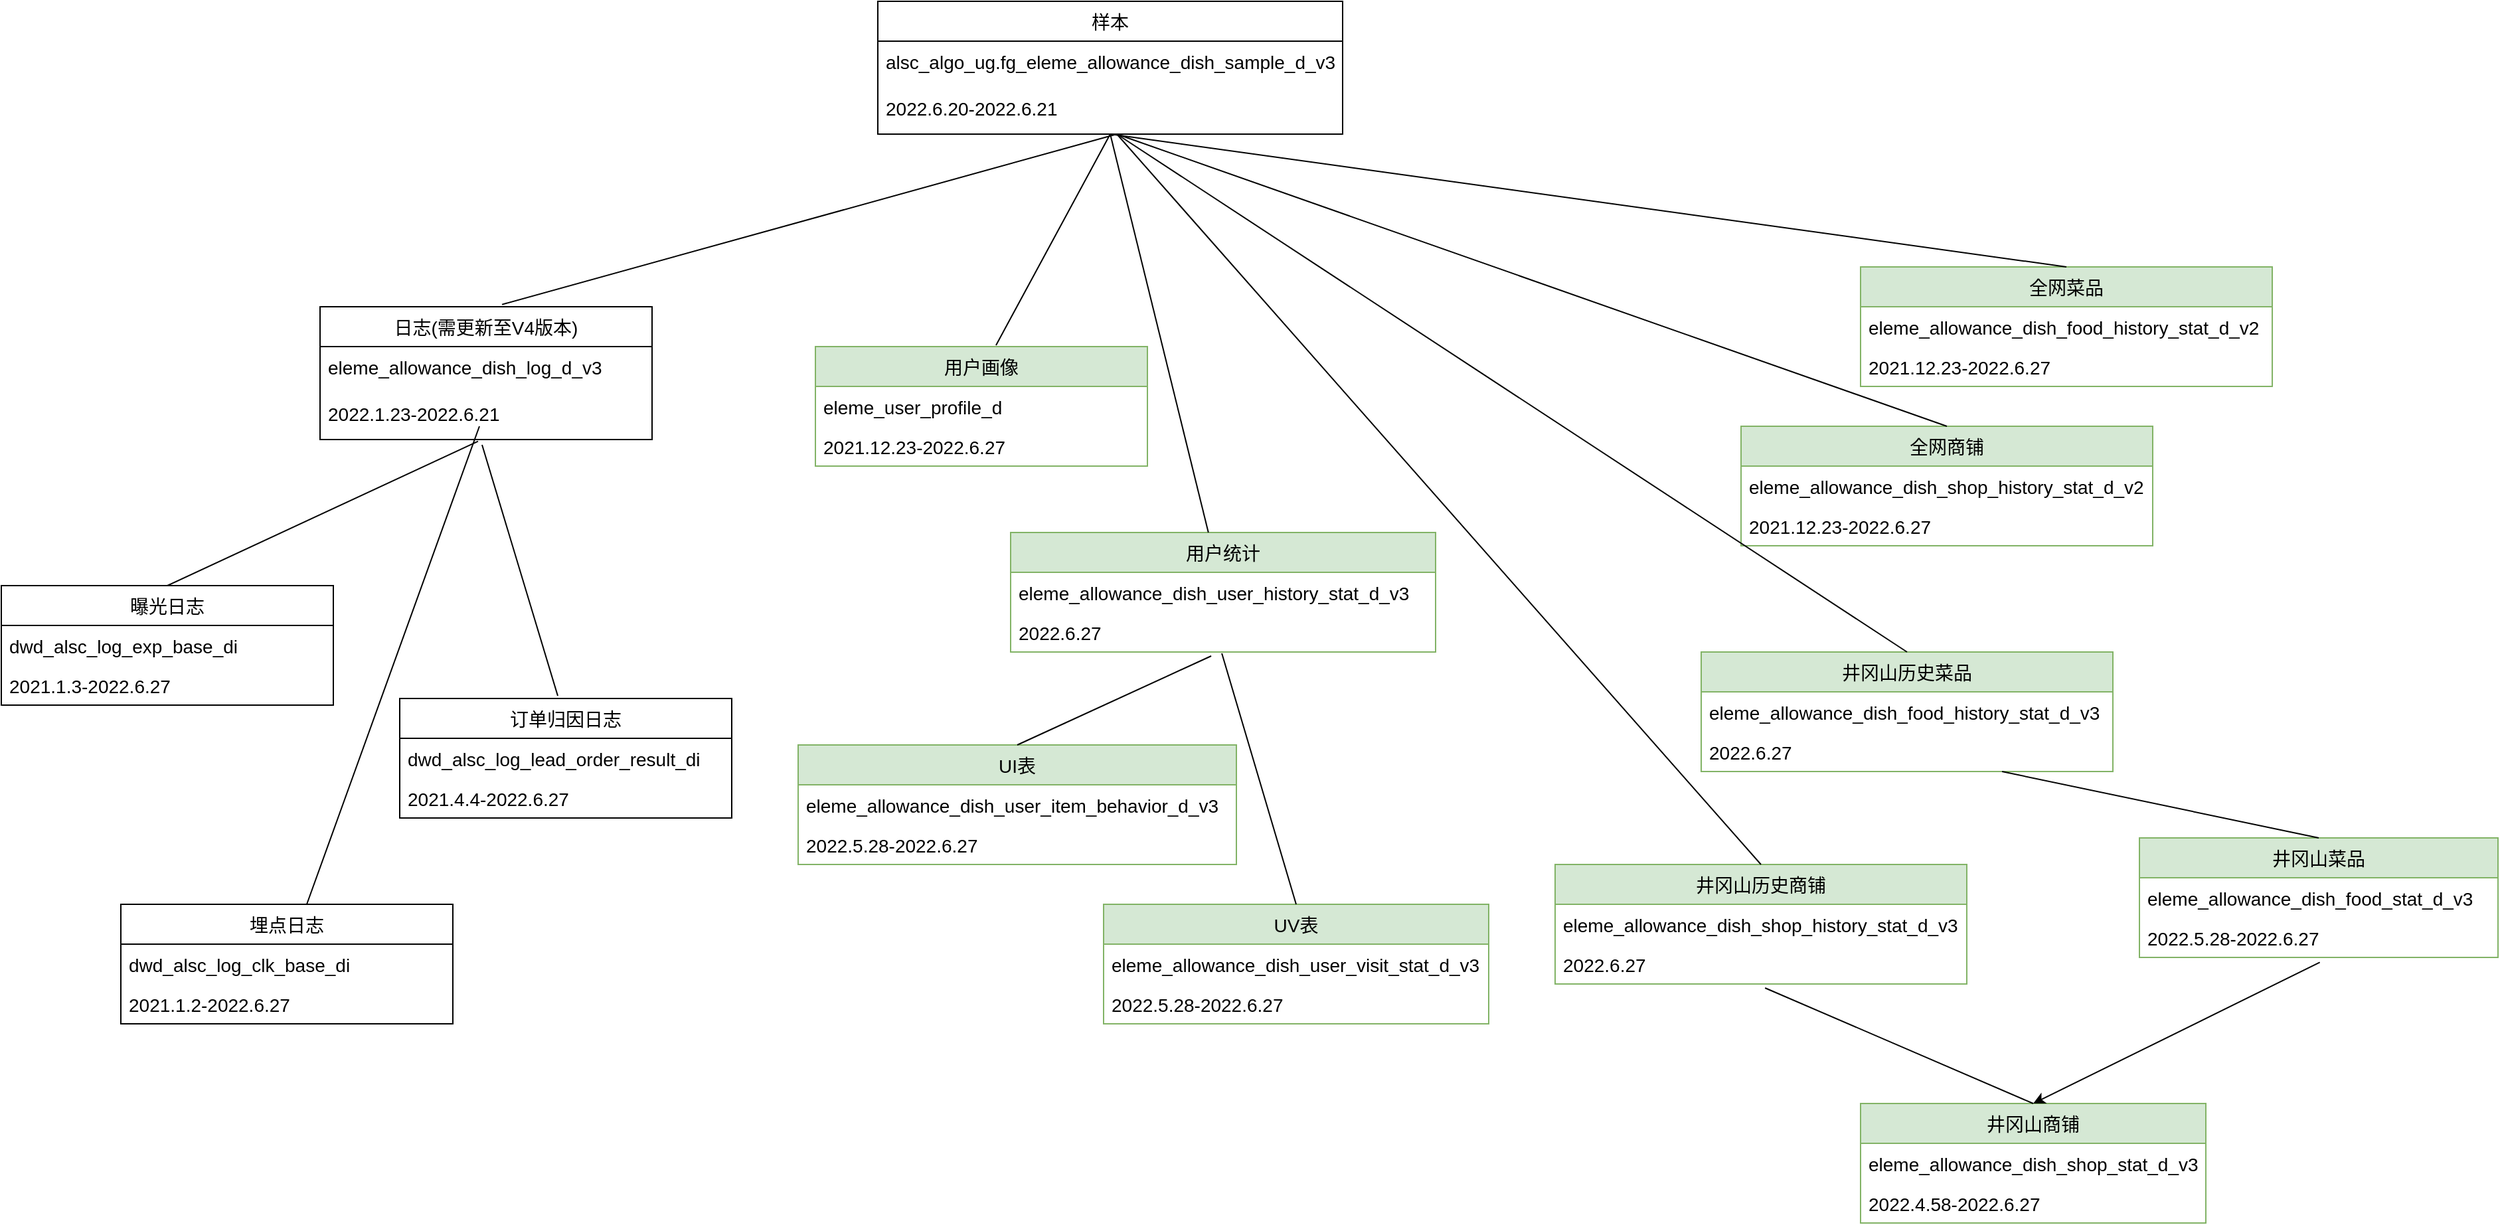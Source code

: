 <mxfile version="20.0.3" type="github">
  <diagram id="B8uwFWocY-uwwRqm4x8P" name="Page-1">
    <mxGraphModel dx="2253" dy="794" grid="1" gridSize="10" guides="1" tooltips="1" connect="1" arrows="1" fold="1" page="1" pageScale="1" pageWidth="827" pageHeight="1169" math="0" shadow="0">
      <root>
        <mxCell id="0" />
        <mxCell id="1" parent="0" />
        <mxCell id="QJylgjxsBixMPj3OxCuE-1" value="日志(需更新至V4版本)" style="swimlane;fontStyle=0;childLayout=stackLayout;horizontal=1;startSize=30;horizontalStack=0;resizeParent=1;resizeParentMax=0;resizeLast=0;collapsible=1;marginBottom=0;fontSize=14;" parent="1" vertex="1">
          <mxGeometry x="40" y="244" width="250" height="100" as="geometry" />
        </mxCell>
        <mxCell id="QJylgjxsBixMPj3OxCuE-2" value="eleme_allowance_dish_log_d_v3" style="text;align=left;verticalAlign=middle;spacingLeft=4;spacingRight=4;overflow=hidden;points=[[0,0.5],[1,0.5]];portConstraint=eastwest;rotatable=0;fontSize=14;" parent="QJylgjxsBixMPj3OxCuE-1" vertex="1">
          <mxGeometry y="30" width="250" height="30" as="geometry" />
        </mxCell>
        <mxCell id="QJylgjxsBixMPj3OxCuE-3" value="2022.1.23-2022.6.21" style="text;align=left;verticalAlign=middle;spacingLeft=4;spacingRight=4;overflow=hidden;points=[[0,0.5],[1,0.5]];portConstraint=eastwest;rotatable=0;fontSize=14;" parent="QJylgjxsBixMPj3OxCuE-1" vertex="1">
          <mxGeometry y="60" width="250" height="40" as="geometry" />
        </mxCell>
        <mxCell id="QJylgjxsBixMPj3OxCuE-4" value="井冈山历史菜品" style="swimlane;fontStyle=0;childLayout=stackLayout;horizontal=1;startSize=30;horizontalStack=0;resizeParent=1;resizeParentMax=0;resizeLast=0;collapsible=1;marginBottom=0;fontSize=14;fillColor=#d5e8d4;strokeColor=#82b366;" parent="1" vertex="1">
          <mxGeometry x="1080" y="504" width="310" height="90" as="geometry" />
        </mxCell>
        <mxCell id="QJylgjxsBixMPj3OxCuE-5" value="eleme_allowance_dish_food_history_stat_d_v3" style="text;strokeColor=none;fillColor=none;align=left;verticalAlign=middle;spacingLeft=4;spacingRight=4;overflow=hidden;points=[[0,0.5],[1,0.5]];portConstraint=eastwest;rotatable=0;fontSize=14;" parent="QJylgjxsBixMPj3OxCuE-4" vertex="1">
          <mxGeometry y="30" width="310" height="30" as="geometry" />
        </mxCell>
        <mxCell id="QJylgjxsBixMPj3OxCuE-6" value="2022.6.27" style="text;strokeColor=none;fillColor=none;align=left;verticalAlign=middle;spacingLeft=4;spacingRight=4;overflow=hidden;points=[[0,0.5],[1,0.5]];portConstraint=eastwest;rotatable=0;fontSize=14;" parent="QJylgjxsBixMPj3OxCuE-4" vertex="1">
          <mxGeometry y="60" width="310" height="30" as="geometry" />
        </mxCell>
        <mxCell id="QJylgjxsBixMPj3OxCuE-7" value="" style="endArrow=none;html=1;rounded=0;exitX=0.548;exitY=-0.017;exitDx=0;exitDy=0;exitPerimeter=0;" parent="1" source="QJylgjxsBixMPj3OxCuE-1" edge="1">
          <mxGeometry width="50" height="50" relative="1" as="geometry">
            <mxPoint x="570" y="204" as="sourcePoint" />
            <mxPoint x="640" y="114" as="targetPoint" />
          </mxGeometry>
        </mxCell>
        <mxCell id="QJylgjxsBixMPj3OxCuE-8" value="曝光日志" style="swimlane;fontStyle=0;childLayout=stackLayout;horizontal=1;startSize=30;horizontalStack=0;resizeParent=1;resizeParentMax=0;resizeLast=0;collapsible=1;marginBottom=0;fontSize=14;" parent="1" vertex="1">
          <mxGeometry x="-200" y="454" width="250" height="90" as="geometry" />
        </mxCell>
        <mxCell id="QJylgjxsBixMPj3OxCuE-9" value="dwd_alsc_log_exp_base_di" style="text;align=left;verticalAlign=middle;spacingLeft=4;spacingRight=4;overflow=hidden;points=[[0,0.5],[1,0.5]];portConstraint=eastwest;rotatable=0;fontSize=14;" parent="QJylgjxsBixMPj3OxCuE-8" vertex="1">
          <mxGeometry y="30" width="250" height="30" as="geometry" />
        </mxCell>
        <mxCell id="QJylgjxsBixMPj3OxCuE-10" value="2021.1.3-2022.6.27" style="text;align=left;verticalAlign=middle;spacingLeft=4;spacingRight=4;overflow=hidden;points=[[0,0.5],[1,0.5]];portConstraint=eastwest;rotatable=0;fontSize=14;" parent="QJylgjxsBixMPj3OxCuE-8" vertex="1">
          <mxGeometry y="60" width="250" height="30" as="geometry" />
        </mxCell>
        <mxCell id="QJylgjxsBixMPj3OxCuE-12" value="订单归因日志" style="swimlane;fontStyle=0;childLayout=stackLayout;horizontal=1;startSize=30;horizontalStack=0;resizeParent=1;resizeParentMax=0;resizeLast=0;collapsible=1;marginBottom=0;fontSize=14;" parent="1" vertex="1">
          <mxGeometry x="100" y="539" width="250" height="90" as="geometry" />
        </mxCell>
        <mxCell id="QJylgjxsBixMPj3OxCuE-13" value="dwd_alsc_log_lead_order_result_di" style="text;align=left;verticalAlign=middle;spacingLeft=4;spacingRight=4;overflow=hidden;points=[[0,0.5],[1,0.5]];portConstraint=eastwest;rotatable=0;fontSize=14;" parent="QJylgjxsBixMPj3OxCuE-12" vertex="1">
          <mxGeometry y="30" width="250" height="30" as="geometry" />
        </mxCell>
        <mxCell id="QJylgjxsBixMPj3OxCuE-14" value="2021.4.4-2022.6.27" style="text;align=left;verticalAlign=middle;spacingLeft=4;spacingRight=4;overflow=hidden;points=[[0,0.5],[1,0.5]];portConstraint=eastwest;rotatable=0;fontSize=14;" parent="QJylgjxsBixMPj3OxCuE-12" vertex="1">
          <mxGeometry y="60" width="250" height="30" as="geometry" />
        </mxCell>
        <mxCell id="QJylgjxsBixMPj3OxCuE-15" value="埋点日志" style="swimlane;fontStyle=0;childLayout=stackLayout;horizontal=1;startSize=30;horizontalStack=0;resizeParent=1;resizeParentMax=0;resizeLast=0;collapsible=1;marginBottom=0;fontSize=14;" parent="1" vertex="1">
          <mxGeometry x="-110" y="694" width="250" height="90" as="geometry" />
        </mxCell>
        <mxCell id="QJylgjxsBixMPj3OxCuE-16" value="dwd_alsc_log_clk_base_di" style="text;align=left;verticalAlign=middle;spacingLeft=4;spacingRight=4;overflow=hidden;points=[[0,0.5],[1,0.5]];portConstraint=eastwest;rotatable=0;fontSize=14;" parent="QJylgjxsBixMPj3OxCuE-15" vertex="1">
          <mxGeometry y="30" width="250" height="30" as="geometry" />
        </mxCell>
        <mxCell id="QJylgjxsBixMPj3OxCuE-17" value="2021.1.2-2022.6.27" style="text;align=left;verticalAlign=middle;spacingLeft=4;spacingRight=4;overflow=hidden;points=[[0,0.5],[1,0.5]];portConstraint=eastwest;rotatable=0;fontSize=14;" parent="QJylgjxsBixMPj3OxCuE-15" vertex="1">
          <mxGeometry y="60" width="250" height="30" as="geometry" />
        </mxCell>
        <mxCell id="QJylgjxsBixMPj3OxCuE-18" value="" style="endArrow=none;html=1;rounded=0;entryX=0.476;entryY=1.033;entryDx=0;entryDy=0;entryPerimeter=0;exitX=0.5;exitY=0;exitDx=0;exitDy=0;" parent="1" source="QJylgjxsBixMPj3OxCuE-8" target="QJylgjxsBixMPj3OxCuE-3" edge="1">
          <mxGeometry width="50" height="50" relative="1" as="geometry">
            <mxPoint x="170" y="414" as="sourcePoint" />
            <mxPoint x="220" y="364" as="targetPoint" />
          </mxGeometry>
        </mxCell>
        <mxCell id="QJylgjxsBixMPj3OxCuE-19" value="" style="endArrow=none;html=1;rounded=0;exitX=0.56;exitY=0;exitDx=0;exitDy=0;exitPerimeter=0;" parent="1" source="QJylgjxsBixMPj3OxCuE-15" edge="1">
          <mxGeometry width="50" height="50" relative="1" as="geometry">
            <mxPoint x="130" y="424" as="sourcePoint" />
            <mxPoint x="160" y="334" as="targetPoint" />
          </mxGeometry>
        </mxCell>
        <mxCell id="QJylgjxsBixMPj3OxCuE-20" value="" style="endArrow=none;html=1;rounded=0;entryX=0.488;entryY=1.1;entryDx=0;entryDy=0;entryPerimeter=0;exitX=0.476;exitY=-0.022;exitDx=0;exitDy=0;exitPerimeter=0;" parent="1" source="QJylgjxsBixMPj3OxCuE-12" target="QJylgjxsBixMPj3OxCuE-3" edge="1">
          <mxGeometry width="50" height="50" relative="1" as="geometry">
            <mxPoint x="240" y="424" as="sourcePoint" />
            <mxPoint x="290" y="374" as="targetPoint" />
          </mxGeometry>
        </mxCell>
        <mxCell id="QJylgjxsBixMPj3OxCuE-21" value="" style="endArrow=none;html=1;rounded=0;entryX=0.5;entryY=1;entryDx=0;entryDy=0;exitX=0.544;exitY=-0.011;exitDx=0;exitDy=0;exitPerimeter=0;" parent="1" source="QJylgjxsBixMPj3OxCuE-22" edge="1">
          <mxGeometry width="50" height="50" relative="1" as="geometry">
            <mxPoint x="615" y="244" as="sourcePoint" />
            <mxPoint x="635" y="114" as="targetPoint" />
          </mxGeometry>
        </mxCell>
        <mxCell id="QJylgjxsBixMPj3OxCuE-22" value="用户画像" style="swimlane;fontStyle=0;childLayout=stackLayout;horizontal=1;startSize=30;horizontalStack=0;resizeParent=1;resizeParentMax=0;resizeLast=0;collapsible=1;marginBottom=0;fontSize=14;fillColor=#d5e8d4;strokeColor=#82b366;" parent="1" vertex="1">
          <mxGeometry x="413" y="274" width="250" height="90" as="geometry" />
        </mxCell>
        <mxCell id="QJylgjxsBixMPj3OxCuE-23" value="eleme_user_profile_d" style="text;strokeColor=none;fillColor=none;align=left;verticalAlign=middle;spacingLeft=4;spacingRight=4;overflow=hidden;points=[[0,0.5],[1,0.5]];portConstraint=eastwest;rotatable=0;fontSize=14;" parent="QJylgjxsBixMPj3OxCuE-22" vertex="1">
          <mxGeometry y="30" width="250" height="30" as="geometry" />
        </mxCell>
        <mxCell id="QJylgjxsBixMPj3OxCuE-24" value="2021.12.23-2022.6.27" style="text;strokeColor=none;fillColor=none;align=left;verticalAlign=middle;spacingLeft=4;spacingRight=4;overflow=hidden;points=[[0,0.5],[1,0.5]];portConstraint=eastwest;rotatable=0;fontSize=14;" parent="QJylgjxsBixMPj3OxCuE-22" vertex="1">
          <mxGeometry y="60" width="250" height="30" as="geometry" />
        </mxCell>
        <mxCell id="QJylgjxsBixMPj3OxCuE-25" value="用户统计" style="swimlane;fontStyle=0;childLayout=stackLayout;horizontal=1;startSize=30;horizontalStack=0;resizeParent=1;resizeParentMax=0;resizeLast=0;collapsible=1;marginBottom=0;fontSize=14;fillColor=#d5e8d4;strokeColor=#82b366;" parent="1" vertex="1">
          <mxGeometry x="560" y="414" width="320" height="90" as="geometry" />
        </mxCell>
        <mxCell id="QJylgjxsBixMPj3OxCuE-26" value="eleme_allowance_dish_user_history_stat_d_v3" style="text;strokeColor=none;fillColor=none;align=left;verticalAlign=middle;spacingLeft=4;spacingRight=4;overflow=hidden;points=[[0,0.5],[1,0.5]];portConstraint=eastwest;rotatable=0;fontSize=14;" parent="QJylgjxsBixMPj3OxCuE-25" vertex="1">
          <mxGeometry y="30" width="320" height="30" as="geometry" />
        </mxCell>
        <mxCell id="QJylgjxsBixMPj3OxCuE-27" value="2022.6.27" style="text;strokeColor=none;fillColor=none;align=left;verticalAlign=middle;spacingLeft=4;spacingRight=4;overflow=hidden;points=[[0,0.5],[1,0.5]];portConstraint=eastwest;rotatable=0;fontSize=14;" parent="QJylgjxsBixMPj3OxCuE-25" vertex="1">
          <mxGeometry y="60" width="320" height="30" as="geometry" />
        </mxCell>
        <mxCell id="QJylgjxsBixMPj3OxCuE-28" value="" style="endArrow=none;html=1;rounded=0;entryX=0.5;entryY=1;entryDx=0;entryDy=0;" parent="1" source="QJylgjxsBixMPj3OxCuE-25" edge="1">
          <mxGeometry width="50" height="50" relative="1" as="geometry">
            <mxPoint x="680" y="284" as="sourcePoint" />
            <mxPoint x="635" y="114" as="targetPoint" />
          </mxGeometry>
        </mxCell>
        <mxCell id="QJylgjxsBixMPj3OxCuE-29" value="UI表" style="swimlane;fontStyle=0;childLayout=stackLayout;horizontal=1;startSize=30;horizontalStack=0;resizeParent=1;resizeParentMax=0;resizeLast=0;collapsible=1;marginBottom=0;fontSize=14;fillColor=#d5e8d4;strokeColor=#82b366;" parent="1" vertex="1">
          <mxGeometry x="400" y="574" width="330" height="90" as="geometry" />
        </mxCell>
        <mxCell id="QJylgjxsBixMPj3OxCuE-30" value="eleme_allowance_dish_user_item_behavior_d_v3" style="text;strokeColor=none;fillColor=none;align=left;verticalAlign=middle;spacingLeft=4;spacingRight=4;overflow=hidden;points=[[0,0.5],[1,0.5]];portConstraint=eastwest;rotatable=0;fontSize=14;" parent="QJylgjxsBixMPj3OxCuE-29" vertex="1">
          <mxGeometry y="30" width="330" height="30" as="geometry" />
        </mxCell>
        <mxCell id="QJylgjxsBixMPj3OxCuE-31" value="2022.5.28-2022.6.27" style="text;strokeColor=none;fillColor=none;align=left;verticalAlign=middle;spacingLeft=4;spacingRight=4;overflow=hidden;points=[[0,0.5],[1,0.5]];portConstraint=eastwest;rotatable=0;fontSize=14;" parent="QJylgjxsBixMPj3OxCuE-29" vertex="1">
          <mxGeometry y="60" width="330" height="30" as="geometry" />
        </mxCell>
        <mxCell id="QJylgjxsBixMPj3OxCuE-32" value="UV表" style="swimlane;fontStyle=0;childLayout=stackLayout;horizontal=1;startSize=30;horizontalStack=0;resizeParent=1;resizeParentMax=0;resizeLast=0;collapsible=1;marginBottom=0;fontSize=14;fillColor=#d5e8d4;strokeColor=#82b366;" parent="1" vertex="1">
          <mxGeometry x="630" y="694" width="290" height="90" as="geometry" />
        </mxCell>
        <mxCell id="QJylgjxsBixMPj3OxCuE-33" value="eleme_allowance_dish_user_visit_stat_d_v3" style="text;strokeColor=none;fillColor=none;align=left;verticalAlign=middle;spacingLeft=4;spacingRight=4;overflow=hidden;points=[[0,0.5],[1,0.5]];portConstraint=eastwest;rotatable=0;fontSize=14;" parent="QJylgjxsBixMPj3OxCuE-32" vertex="1">
          <mxGeometry y="30" width="290" height="30" as="geometry" />
        </mxCell>
        <mxCell id="QJylgjxsBixMPj3OxCuE-34" value="2022.5.28-2022.6.27" style="text;strokeColor=none;fillColor=none;align=left;verticalAlign=middle;spacingLeft=4;spacingRight=4;overflow=hidden;points=[[0,0.5],[1,0.5]];portConstraint=eastwest;rotatable=0;fontSize=14;" parent="QJylgjxsBixMPj3OxCuE-32" vertex="1">
          <mxGeometry y="60" width="290" height="30" as="geometry" />
        </mxCell>
        <mxCell id="QJylgjxsBixMPj3OxCuE-35" value="" style="endArrow=none;html=1;rounded=0;entryX=0.472;entryY=1.1;entryDx=0;entryDy=0;entryPerimeter=0;exitX=0.5;exitY=0;exitDx=0;exitDy=0;" parent="1" source="QJylgjxsBixMPj3OxCuE-29" target="QJylgjxsBixMPj3OxCuE-27" edge="1">
          <mxGeometry width="50" height="50" relative="1" as="geometry">
            <mxPoint x="660" y="574" as="sourcePoint" />
            <mxPoint x="710" y="524" as="targetPoint" />
          </mxGeometry>
        </mxCell>
        <mxCell id="QJylgjxsBixMPj3OxCuE-36" value="" style="endArrow=none;html=1;rounded=0;entryX=0.497;entryY=1.033;entryDx=0;entryDy=0;entryPerimeter=0;exitX=0.5;exitY=0;exitDx=0;exitDy=0;" parent="1" source="QJylgjxsBixMPj3OxCuE-32" target="QJylgjxsBixMPj3OxCuE-27" edge="1">
          <mxGeometry width="50" height="50" relative="1" as="geometry">
            <mxPoint x="770" y="614" as="sourcePoint" />
            <mxPoint x="820" y="564" as="targetPoint" />
          </mxGeometry>
        </mxCell>
        <mxCell id="QJylgjxsBixMPj3OxCuE-37" value="井冈山历史商铺" style="swimlane;fontStyle=0;childLayout=stackLayout;horizontal=1;startSize=30;horizontalStack=0;resizeParent=1;resizeParentMax=0;resizeLast=0;collapsible=1;marginBottom=0;fontSize=14;fillColor=#d5e8d4;strokeColor=#82b366;" parent="1" vertex="1">
          <mxGeometry x="970" y="664" width="310" height="90" as="geometry" />
        </mxCell>
        <mxCell id="QJylgjxsBixMPj3OxCuE-38" value="eleme_allowance_dish_shop_history_stat_d_v3" style="text;strokeColor=none;fillColor=none;align=left;verticalAlign=middle;spacingLeft=4;spacingRight=4;overflow=hidden;points=[[0,0.5],[1,0.5]];portConstraint=eastwest;rotatable=0;fontSize=14;" parent="QJylgjxsBixMPj3OxCuE-37" vertex="1">
          <mxGeometry y="30" width="310" height="30" as="geometry" />
        </mxCell>
        <mxCell id="QJylgjxsBixMPj3OxCuE-39" value="2022.6.27" style="text;strokeColor=none;fillColor=none;align=left;verticalAlign=middle;spacingLeft=4;spacingRight=4;overflow=hidden;points=[[0,0.5],[1,0.5]];portConstraint=eastwest;rotatable=0;fontSize=14;" parent="QJylgjxsBixMPj3OxCuE-37" vertex="1">
          <mxGeometry y="60" width="310" height="30" as="geometry" />
        </mxCell>
        <mxCell id="QJylgjxsBixMPj3OxCuE-40" value="全网菜品" style="swimlane;fontStyle=0;childLayout=stackLayout;horizontal=1;startSize=30;horizontalStack=0;resizeParent=1;resizeParentMax=0;resizeLast=0;collapsible=1;marginBottom=0;fontSize=14;fillColor=#d5e8d4;strokeColor=#82b366;" parent="1" vertex="1">
          <mxGeometry x="1200" y="214" width="310" height="90" as="geometry" />
        </mxCell>
        <mxCell id="QJylgjxsBixMPj3OxCuE-41" value="eleme_allowance_dish_food_history_stat_d_v2" style="text;strokeColor=none;fillColor=none;align=left;verticalAlign=middle;spacingLeft=4;spacingRight=4;overflow=hidden;points=[[0,0.5],[1,0.5]];portConstraint=eastwest;rotatable=0;fontSize=14;" parent="QJylgjxsBixMPj3OxCuE-40" vertex="1">
          <mxGeometry y="30" width="310" height="30" as="geometry" />
        </mxCell>
        <mxCell id="QJylgjxsBixMPj3OxCuE-42" value="2021.12.23-2022.6.27" style="text;strokeColor=none;fillColor=none;align=left;verticalAlign=middle;spacingLeft=4;spacingRight=4;overflow=hidden;points=[[0,0.5],[1,0.5]];portConstraint=eastwest;rotatable=0;fontSize=14;" parent="QJylgjxsBixMPj3OxCuE-40" vertex="1">
          <mxGeometry y="60" width="310" height="30" as="geometry" />
        </mxCell>
        <mxCell id="QJylgjxsBixMPj3OxCuE-43" value="全网商铺" style="swimlane;fontStyle=0;childLayout=stackLayout;horizontal=1;startSize=30;horizontalStack=0;resizeParent=1;resizeParentMax=0;resizeLast=0;collapsible=1;marginBottom=0;fontSize=14;fillColor=#d5e8d4;strokeColor=#82b366;" parent="1" vertex="1">
          <mxGeometry x="1110" y="334" width="310" height="90" as="geometry" />
        </mxCell>
        <mxCell id="QJylgjxsBixMPj3OxCuE-44" value="eleme_allowance_dish_shop_history_stat_d_v2" style="text;strokeColor=none;fillColor=none;align=left;verticalAlign=middle;spacingLeft=4;spacingRight=4;overflow=hidden;points=[[0,0.5],[1,0.5]];portConstraint=eastwest;rotatable=0;fontSize=14;" parent="QJylgjxsBixMPj3OxCuE-43" vertex="1">
          <mxGeometry y="30" width="310" height="30" as="geometry" />
        </mxCell>
        <mxCell id="QJylgjxsBixMPj3OxCuE-45" value="2021.12.23-2022.6.27" style="text;strokeColor=none;fillColor=none;align=left;verticalAlign=middle;spacingLeft=4;spacingRight=4;overflow=hidden;points=[[0,0.5],[1,0.5]];portConstraint=eastwest;rotatable=0;fontSize=14;" parent="QJylgjxsBixMPj3OxCuE-43" vertex="1">
          <mxGeometry y="60" width="310" height="30" as="geometry" />
        </mxCell>
        <mxCell id="QJylgjxsBixMPj3OxCuE-46" value="" style="endArrow=none;html=1;rounded=0;entryX=0.5;entryY=0;entryDx=0;entryDy=0;exitX=0.5;exitY=1;exitDx=0;exitDy=0;" parent="1" target="QJylgjxsBixMPj3OxCuE-40" edge="1">
          <mxGeometry width="50" height="50" relative="1" as="geometry">
            <mxPoint x="635" y="114" as="sourcePoint" />
            <mxPoint x="860" y="244" as="targetPoint" />
          </mxGeometry>
        </mxCell>
        <mxCell id="QJylgjxsBixMPj3OxCuE-47" value="" style="endArrow=none;html=1;rounded=0;exitX=0.5;exitY=0;exitDx=0;exitDy=0;" parent="1" source="QJylgjxsBixMPj3OxCuE-43" edge="1">
          <mxGeometry width="50" height="50" relative="1" as="geometry">
            <mxPoint x="750" y="334" as="sourcePoint" />
            <mxPoint x="640" y="114" as="targetPoint" />
          </mxGeometry>
        </mxCell>
        <mxCell id="QJylgjxsBixMPj3OxCuE-48" value="" style="endArrow=none;html=1;rounded=0;exitX=0.5;exitY=0;exitDx=0;exitDy=0;" parent="1" source="QJylgjxsBixMPj3OxCuE-4" edge="1">
          <mxGeometry width="50" height="50" relative="1" as="geometry">
            <mxPoint x="730" y="304" as="sourcePoint" />
            <mxPoint x="640" y="114" as="targetPoint" />
          </mxGeometry>
        </mxCell>
        <mxCell id="QJylgjxsBixMPj3OxCuE-49" value="" style="endArrow=none;html=1;rounded=0;exitX=0.5;exitY=0;exitDx=0;exitDy=0;" parent="1" source="QJylgjxsBixMPj3OxCuE-37" edge="1">
          <mxGeometry width="50" height="50" relative="1" as="geometry">
            <mxPoint x="750" y="394" as="sourcePoint" />
            <mxPoint x="640" y="114" as="targetPoint" />
          </mxGeometry>
        </mxCell>
        <mxCell id="QJylgjxsBixMPj3OxCuE-50" value="井冈山菜品" style="swimlane;fontStyle=0;childLayout=stackLayout;horizontal=1;startSize=30;horizontalStack=0;resizeParent=1;resizeParentMax=0;resizeLast=0;collapsible=1;marginBottom=0;fontSize=14;fillColor=#d5e8d4;strokeColor=#82b366;" parent="1" vertex="1">
          <mxGeometry x="1410" y="644" width="270" height="90" as="geometry" />
        </mxCell>
        <mxCell id="QJylgjxsBixMPj3OxCuE-51" value="eleme_allowance_dish_food_stat_d_v3" style="text;strokeColor=none;fillColor=none;align=left;verticalAlign=middle;spacingLeft=4;spacingRight=4;overflow=hidden;points=[[0,0.5],[1,0.5]];portConstraint=eastwest;rotatable=0;fontSize=14;" parent="QJylgjxsBixMPj3OxCuE-50" vertex="1">
          <mxGeometry y="30" width="270" height="30" as="geometry" />
        </mxCell>
        <mxCell id="QJylgjxsBixMPj3OxCuE-52" value="2022.5.28-2022.6.27" style="text;strokeColor=none;fillColor=none;align=left;verticalAlign=middle;spacingLeft=4;spacingRight=4;overflow=hidden;points=[[0,0.5],[1,0.5]];portConstraint=eastwest;rotatable=0;fontSize=14;" parent="QJylgjxsBixMPj3OxCuE-50" vertex="1">
          <mxGeometry y="60" width="270" height="30" as="geometry" />
        </mxCell>
        <mxCell id="QJylgjxsBixMPj3OxCuE-54" value="井冈山商铺" style="swimlane;fontStyle=0;childLayout=stackLayout;horizontal=1;startSize=30;horizontalStack=0;resizeParent=1;resizeParentMax=0;resizeLast=0;collapsible=1;marginBottom=0;fontSize=14;fillColor=#d5e8d4;strokeColor=#82b366;" parent="1" vertex="1">
          <mxGeometry x="1200" y="844" width="260" height="90" as="geometry" />
        </mxCell>
        <mxCell id="QJylgjxsBixMPj3OxCuE-55" value="eleme_allowance_dish_shop_stat_d_v3" style="text;strokeColor=none;fillColor=none;align=left;verticalAlign=middle;spacingLeft=4;spacingRight=4;overflow=hidden;points=[[0,0.5],[1,0.5]];portConstraint=eastwest;rotatable=0;fontSize=14;" parent="QJylgjxsBixMPj3OxCuE-54" vertex="1">
          <mxGeometry y="30" width="260" height="30" as="geometry" />
        </mxCell>
        <mxCell id="QJylgjxsBixMPj3OxCuE-56" value="2022.4.58-2022.6.27" style="text;strokeColor=none;fillColor=none;align=left;verticalAlign=middle;spacingLeft=4;spacingRight=4;overflow=hidden;points=[[0,0.5],[1,0.5]];portConstraint=eastwest;rotatable=0;fontSize=14;" parent="QJylgjxsBixMPj3OxCuE-54" vertex="1">
          <mxGeometry y="60" width="260" height="30" as="geometry" />
        </mxCell>
        <mxCell id="QJylgjxsBixMPj3OxCuE-57" value="" style="endArrow=none;html=1;rounded=0;exitX=0.5;exitY=0;exitDx=0;exitDy=0;" parent="1" source="QJylgjxsBixMPj3OxCuE-50" target="QJylgjxsBixMPj3OxCuE-6" edge="1">
          <mxGeometry width="50" height="50" relative="1" as="geometry">
            <mxPoint x="1290" y="654" as="sourcePoint" />
            <mxPoint x="1340" y="604" as="targetPoint" />
          </mxGeometry>
        </mxCell>
        <mxCell id="QJylgjxsBixMPj3OxCuE-58" value="" style="endArrow=none;html=1;rounded=0;entryX=0.51;entryY=1.1;entryDx=0;entryDy=0;entryPerimeter=0;exitX=0.5;exitY=0;exitDx=0;exitDy=0;" parent="1" source="QJylgjxsBixMPj3OxCuE-54" target="QJylgjxsBixMPj3OxCuE-39" edge="1">
          <mxGeometry width="50" height="50" relative="1" as="geometry">
            <mxPoint x="1110" y="804" as="sourcePoint" />
            <mxPoint x="1160" y="754" as="targetPoint" />
          </mxGeometry>
        </mxCell>
        <mxCell id="QJylgjxsBixMPj3OxCuE-59" value="" style="endArrow=classic;html=1;rounded=0;entryX=0.5;entryY=0;entryDx=0;entryDy=0;exitX=0.503;exitY=1.123;exitDx=0;exitDy=0;exitPerimeter=0;" parent="1" source="QJylgjxsBixMPj3OxCuE-52" target="QJylgjxsBixMPj3OxCuE-54" edge="1">
          <mxGeometry width="50" height="50" relative="1" as="geometry">
            <mxPoint x="1536.36" y="764.75" as="sourcePoint" />
            <mxPoint x="1590" y="684" as="targetPoint" />
          </mxGeometry>
        </mxCell>
        <mxCell id="QJylgjxsBixMPj3OxCuE-60" value="样本" style="swimlane;fontStyle=0;childLayout=stackLayout;horizontal=1;startSize=30;horizontalStack=0;resizeParent=1;resizeParentMax=0;resizeLast=0;collapsible=1;marginBottom=0;fontSize=14;" parent="1" vertex="1">
          <mxGeometry x="460" y="14" width="350" height="100" as="geometry" />
        </mxCell>
        <mxCell id="QJylgjxsBixMPj3OxCuE-61" value="alsc_algo_ug.fg_eleme_allowance_dish_sample_d_v3" style="text;strokeColor=none;fillColor=none;align=left;verticalAlign=middle;spacingLeft=4;spacingRight=4;overflow=hidden;points=[[0,0.5],[1,0.5]];portConstraint=eastwest;rotatable=0;fontSize=14;" parent="QJylgjxsBixMPj3OxCuE-60" vertex="1">
          <mxGeometry y="30" width="350" height="30" as="geometry" />
        </mxCell>
        <mxCell id="QJylgjxsBixMPj3OxCuE-62" value="2022.6.20-2022.6.21" style="text;strokeColor=none;fillColor=none;align=left;verticalAlign=middle;spacingLeft=4;spacingRight=4;overflow=hidden;points=[[0,0.5],[1,0.5]];portConstraint=eastwest;rotatable=0;fontSize=14;" parent="QJylgjxsBixMPj3OxCuE-60" vertex="1">
          <mxGeometry y="60" width="350" height="40" as="geometry" />
        </mxCell>
      </root>
    </mxGraphModel>
  </diagram>
</mxfile>
